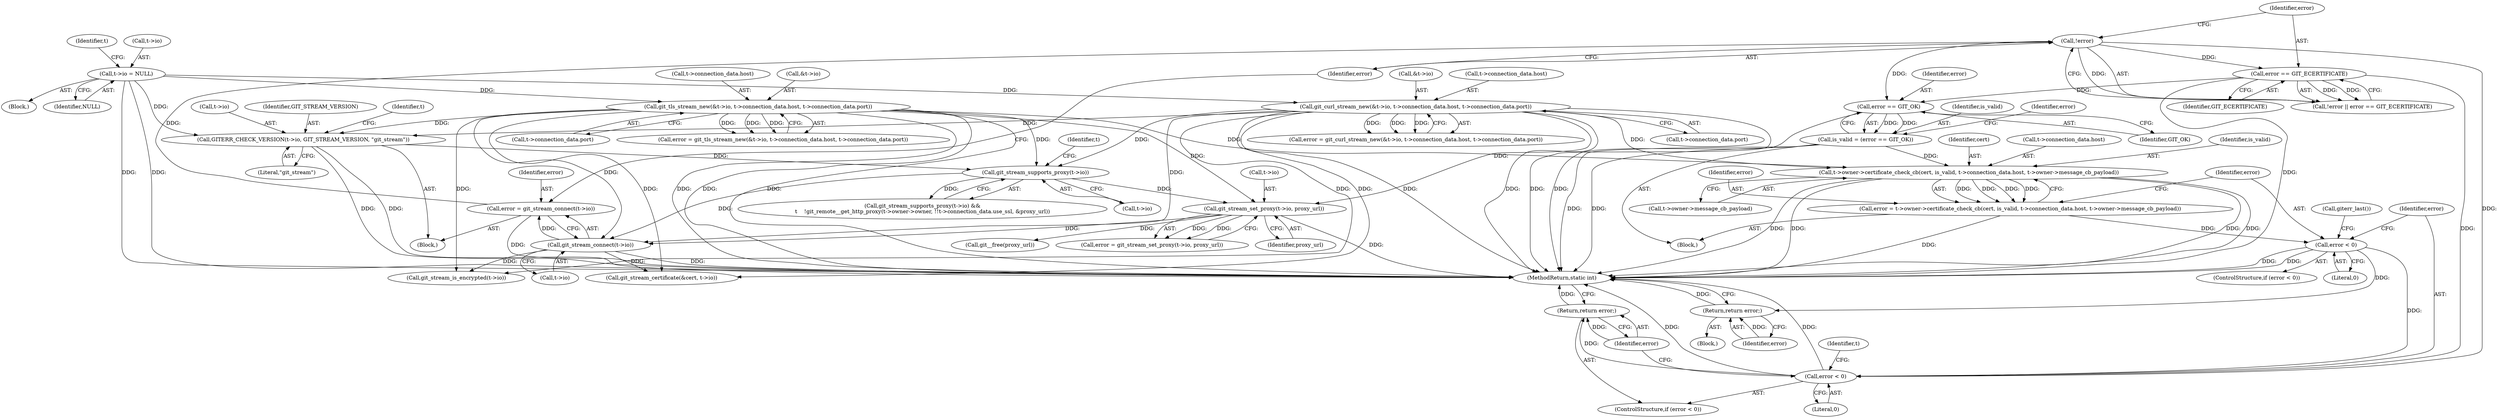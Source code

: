 digraph "0_libgit2_b5c6a1b407b7f8b952bded2789593b68b1876211@pointer" {
"1000287" [label="(Call,t->owner->certificate_check_cb(cert, is_valid, t->connection_data.host, t->owner->message_cb_payload))"];
"1000266" [label="(Call,is_valid = (error == GIT_OK))"];
"1000268" [label="(Call,error == GIT_OK)"];
"1000246" [label="(Call,!error)"];
"1000237" [label="(Call,error = git_stream_connect(t->io))"];
"1000239" [label="(Call,git_stream_connect(t->io))"];
"1000224" [label="(Call,git_stream_set_proxy(t->io, proxy_url))"];
"1000153" [label="(Call,git_tls_stream_new(&t->io, t->connection_data.host, t->connection_data.port))"];
"1000134" [label="(Call,t->io = NULL)"];
"1000172" [label="(Call,git_curl_stream_new(&t->io, t->connection_data.host, t->connection_data.port))"];
"1000201" [label="(Call,git_stream_supports_proxy(t->io))"];
"1000193" [label="(Call,GITERR_CHECK_VERSION(t->io, GIT_STREAM_VERSION, \"git_stream\"))"];
"1000248" [label="(Call,error == GIT_ECERTIFICATE)"];
"1000285" [label="(Call,error = t->owner->certificate_check_cb(cert, is_valid, t->connection_data.host, t->owner->message_cb_payload))"];
"1000301" [label="(Call,error < 0)"];
"1000311" [label="(Return,return error;)"];
"1000314" [label="(Call,error < 0)"];
"1000317" [label="(Return,return error;)"];
"1000288" [label="(Identifier,cert)"];
"1000222" [label="(Call,error = git_stream_set_proxy(t->io, proxy_url))"];
"1000263" [label="(Block,)"];
"1000200" [label="(Call,git_stream_supports_proxy(t->io) &&\n\t    !git_remote__get_http_proxy(t->owner->owner, !!t->connection_data.use_ssl, &proxy_url))"];
"1000312" [label="(Identifier,error)"];
"1000317" [label="(Return,return error;)"];
"1000194" [label="(Call,t->io)"];
"1000259" [label="(Call,git_stream_is_encrypted(t->io))"];
"1000153" [label="(Call,git_tls_stream_new(&t->io, t->connection_data.host, t->connection_data.port))"];
"1000245" [label="(Call,!error || error == GIT_ECERTIFICATE)"];
"1000135" [label="(Call,t->io)"];
"1000286" [label="(Identifier,error)"];
"1000228" [label="(Identifier,proxy_url)"];
"1000177" [label="(Call,t->connection_data.host)"];
"1000229" [label="(Call,git__free(proxy_url))"];
"1000163" [label="(Call,t->connection_data.port)"];
"1000198" [label="(Literal,\"git_stream\")"];
"1000311" [label="(Return,return error;)"];
"1000154" [label="(Call,&t->io)"];
"1000170" [label="(Call,error = git_curl_stream_new(&t->io, t->connection_data.host, t->connection_data.port))"];
"1000246" [label="(Call,!error)"];
"1000158" [label="(Call,t->connection_data.host)"];
"1000134" [label="(Call,t->io = NULL)"];
"1000249" [label="(Identifier,error)"];
"1000138" [label="(Identifier,NULL)"];
"1000201" [label="(Call,git_stream_supports_proxy(t->io))"];
"1000290" [label="(Call,t->connection_data.host)"];
"1000240" [label="(Call,t->io)"];
"1000270" [label="(Identifier,GIT_OK)"];
"1000224" [label="(Call,git_stream_set_proxy(t->io, proxy_url))"];
"1000239" [label="(Call,git_stream_connect(t->io))"];
"1000269" [label="(Identifier,error)"];
"1000151" [label="(Call,error = git_tls_stream_new(&t->io, t->connection_data.host, t->connection_data.port))"];
"1000313" [label="(ControlStructure,if (error < 0))"];
"1000287" [label="(Call,t->owner->certificate_check_cb(cert, is_valid, t->connection_data.host, t->owner->message_cb_payload))"];
"1000318" [label="(Identifier,error)"];
"1000326" [label="(MethodReturn,static int)"];
"1000307" [label="(Call,giterr_last())"];
"1000237" [label="(Call,error = git_stream_connect(t->io))"];
"1000247" [label="(Identifier,error)"];
"1000289" [label="(Identifier,is_valid)"];
"1000202" [label="(Call,t->io)"];
"1000315" [label="(Identifier,error)"];
"1000295" [label="(Call,t->owner->message_cb_payload)"];
"1000285" [label="(Call,error = t->owner->certificate_check_cb(cert, is_valid, t->connection_data.host, t->owner->message_cb_payload))"];
"1000238" [label="(Identifier,error)"];
"1000209" [label="(Identifier,t)"];
"1000197" [label="(Identifier,GIT_STREAM_VERSION)"];
"1000125" [label="(Block,)"];
"1000250" [label="(Identifier,GIT_ECERTIFICATE)"];
"1000301" [label="(Call,error < 0)"];
"1000248" [label="(Call,error == GIT_ECERTIFICATE)"];
"1000193" [label="(Call,GITERR_CHECK_VERSION(t->io, GIT_STREAM_VERSION, \"git_stream\"))"];
"1000173" [label="(Call,&t->io)"];
"1000102" [label="(Block,)"];
"1000182" [label="(Call,t->connection_data.port)"];
"1000172" [label="(Call,git_curl_stream_new(&t->io, t->connection_data.host, t->connection_data.port))"];
"1000300" [label="(ControlStructure,if (error < 0))"];
"1000304" [label="(Block,)"];
"1000316" [label="(Literal,0)"];
"1000268" [label="(Call,error == GIT_OK)"];
"1000267" [label="(Identifier,is_valid)"];
"1000275" [label="(Call,git_stream_certificate(&cert, t->io))"];
"1000302" [label="(Identifier,error)"];
"1000274" [label="(Identifier,error)"];
"1000203" [label="(Identifier,t)"];
"1000314" [label="(Call,error < 0)"];
"1000225" [label="(Call,t->io)"];
"1000141" [label="(Identifier,t)"];
"1000321" [label="(Identifier,t)"];
"1000303" [label="(Literal,0)"];
"1000266" [label="(Call,is_valid = (error == GIT_OK))"];
"1000287" -> "1000285"  [label="AST: "];
"1000287" -> "1000295"  [label="CFG: "];
"1000288" -> "1000287"  [label="AST: "];
"1000289" -> "1000287"  [label="AST: "];
"1000290" -> "1000287"  [label="AST: "];
"1000295" -> "1000287"  [label="AST: "];
"1000285" -> "1000287"  [label="CFG: "];
"1000287" -> "1000326"  [label="DDG: "];
"1000287" -> "1000326"  [label="DDG: "];
"1000287" -> "1000326"  [label="DDG: "];
"1000287" -> "1000326"  [label="DDG: "];
"1000287" -> "1000285"  [label="DDG: "];
"1000287" -> "1000285"  [label="DDG: "];
"1000287" -> "1000285"  [label="DDG: "];
"1000287" -> "1000285"  [label="DDG: "];
"1000266" -> "1000287"  [label="DDG: "];
"1000153" -> "1000287"  [label="DDG: "];
"1000172" -> "1000287"  [label="DDG: "];
"1000266" -> "1000263"  [label="AST: "];
"1000266" -> "1000268"  [label="CFG: "];
"1000267" -> "1000266"  [label="AST: "];
"1000268" -> "1000266"  [label="AST: "];
"1000274" -> "1000266"  [label="CFG: "];
"1000266" -> "1000326"  [label="DDG: "];
"1000266" -> "1000326"  [label="DDG: "];
"1000268" -> "1000266"  [label="DDG: "];
"1000268" -> "1000266"  [label="DDG: "];
"1000268" -> "1000270"  [label="CFG: "];
"1000269" -> "1000268"  [label="AST: "];
"1000270" -> "1000268"  [label="AST: "];
"1000268" -> "1000326"  [label="DDG: "];
"1000246" -> "1000268"  [label="DDG: "];
"1000248" -> "1000268"  [label="DDG: "];
"1000246" -> "1000245"  [label="AST: "];
"1000246" -> "1000247"  [label="CFG: "];
"1000247" -> "1000246"  [label="AST: "];
"1000249" -> "1000246"  [label="CFG: "];
"1000245" -> "1000246"  [label="CFG: "];
"1000246" -> "1000245"  [label="DDG: "];
"1000237" -> "1000246"  [label="DDG: "];
"1000246" -> "1000248"  [label="DDG: "];
"1000246" -> "1000314"  [label="DDG: "];
"1000237" -> "1000102"  [label="AST: "];
"1000237" -> "1000239"  [label="CFG: "];
"1000238" -> "1000237"  [label="AST: "];
"1000239" -> "1000237"  [label="AST: "];
"1000247" -> "1000237"  [label="CFG: "];
"1000237" -> "1000326"  [label="DDG: "];
"1000239" -> "1000237"  [label="DDG: "];
"1000239" -> "1000240"  [label="CFG: "];
"1000240" -> "1000239"  [label="AST: "];
"1000239" -> "1000326"  [label="DDG: "];
"1000224" -> "1000239"  [label="DDG: "];
"1000153" -> "1000239"  [label="DDG: "];
"1000172" -> "1000239"  [label="DDG: "];
"1000201" -> "1000239"  [label="DDG: "];
"1000239" -> "1000259"  [label="DDG: "];
"1000239" -> "1000275"  [label="DDG: "];
"1000224" -> "1000222"  [label="AST: "];
"1000224" -> "1000228"  [label="CFG: "];
"1000225" -> "1000224"  [label="AST: "];
"1000228" -> "1000224"  [label="AST: "];
"1000222" -> "1000224"  [label="CFG: "];
"1000224" -> "1000326"  [label="DDG: "];
"1000224" -> "1000222"  [label="DDG: "];
"1000224" -> "1000222"  [label="DDG: "];
"1000153" -> "1000224"  [label="DDG: "];
"1000172" -> "1000224"  [label="DDG: "];
"1000201" -> "1000224"  [label="DDG: "];
"1000224" -> "1000229"  [label="DDG: "];
"1000153" -> "1000151"  [label="AST: "];
"1000153" -> "1000163"  [label="CFG: "];
"1000154" -> "1000153"  [label="AST: "];
"1000158" -> "1000153"  [label="AST: "];
"1000163" -> "1000153"  [label="AST: "];
"1000151" -> "1000153"  [label="CFG: "];
"1000153" -> "1000326"  [label="DDG: "];
"1000153" -> "1000326"  [label="DDG: "];
"1000153" -> "1000326"  [label="DDG: "];
"1000153" -> "1000151"  [label="DDG: "];
"1000153" -> "1000151"  [label="DDG: "];
"1000153" -> "1000151"  [label="DDG: "];
"1000134" -> "1000153"  [label="DDG: "];
"1000153" -> "1000193"  [label="DDG: "];
"1000153" -> "1000201"  [label="DDG: "];
"1000153" -> "1000259"  [label="DDG: "];
"1000153" -> "1000275"  [label="DDG: "];
"1000134" -> "1000125"  [label="AST: "];
"1000134" -> "1000138"  [label="CFG: "];
"1000135" -> "1000134"  [label="AST: "];
"1000138" -> "1000134"  [label="AST: "];
"1000141" -> "1000134"  [label="CFG: "];
"1000134" -> "1000326"  [label="DDG: "];
"1000134" -> "1000326"  [label="DDG: "];
"1000134" -> "1000172"  [label="DDG: "];
"1000134" -> "1000193"  [label="DDG: "];
"1000172" -> "1000170"  [label="AST: "];
"1000172" -> "1000182"  [label="CFG: "];
"1000173" -> "1000172"  [label="AST: "];
"1000177" -> "1000172"  [label="AST: "];
"1000182" -> "1000172"  [label="AST: "];
"1000170" -> "1000172"  [label="CFG: "];
"1000172" -> "1000326"  [label="DDG: "];
"1000172" -> "1000326"  [label="DDG: "];
"1000172" -> "1000326"  [label="DDG: "];
"1000172" -> "1000170"  [label="DDG: "];
"1000172" -> "1000170"  [label="DDG: "];
"1000172" -> "1000170"  [label="DDG: "];
"1000172" -> "1000193"  [label="DDG: "];
"1000172" -> "1000201"  [label="DDG: "];
"1000172" -> "1000259"  [label="DDG: "];
"1000172" -> "1000275"  [label="DDG: "];
"1000201" -> "1000200"  [label="AST: "];
"1000201" -> "1000202"  [label="CFG: "];
"1000202" -> "1000201"  [label="AST: "];
"1000209" -> "1000201"  [label="CFG: "];
"1000200" -> "1000201"  [label="CFG: "];
"1000201" -> "1000200"  [label="DDG: "];
"1000193" -> "1000201"  [label="DDG: "];
"1000193" -> "1000102"  [label="AST: "];
"1000193" -> "1000198"  [label="CFG: "];
"1000194" -> "1000193"  [label="AST: "];
"1000197" -> "1000193"  [label="AST: "];
"1000198" -> "1000193"  [label="AST: "];
"1000203" -> "1000193"  [label="CFG: "];
"1000193" -> "1000326"  [label="DDG: "];
"1000193" -> "1000326"  [label="DDG: "];
"1000248" -> "1000245"  [label="AST: "];
"1000248" -> "1000250"  [label="CFG: "];
"1000249" -> "1000248"  [label="AST: "];
"1000250" -> "1000248"  [label="AST: "];
"1000245" -> "1000248"  [label="CFG: "];
"1000248" -> "1000326"  [label="DDG: "];
"1000248" -> "1000245"  [label="DDG: "];
"1000248" -> "1000245"  [label="DDG: "];
"1000248" -> "1000314"  [label="DDG: "];
"1000285" -> "1000263"  [label="AST: "];
"1000286" -> "1000285"  [label="AST: "];
"1000302" -> "1000285"  [label="CFG: "];
"1000285" -> "1000326"  [label="DDG: "];
"1000285" -> "1000301"  [label="DDG: "];
"1000301" -> "1000300"  [label="AST: "];
"1000301" -> "1000303"  [label="CFG: "];
"1000302" -> "1000301"  [label="AST: "];
"1000303" -> "1000301"  [label="AST: "];
"1000307" -> "1000301"  [label="CFG: "];
"1000315" -> "1000301"  [label="CFG: "];
"1000301" -> "1000326"  [label="DDG: "];
"1000301" -> "1000326"  [label="DDG: "];
"1000301" -> "1000311"  [label="DDG: "];
"1000301" -> "1000314"  [label="DDG: "];
"1000311" -> "1000304"  [label="AST: "];
"1000311" -> "1000312"  [label="CFG: "];
"1000312" -> "1000311"  [label="AST: "];
"1000326" -> "1000311"  [label="CFG: "];
"1000311" -> "1000326"  [label="DDG: "];
"1000312" -> "1000311"  [label="DDG: "];
"1000314" -> "1000313"  [label="AST: "];
"1000314" -> "1000316"  [label="CFG: "];
"1000315" -> "1000314"  [label="AST: "];
"1000316" -> "1000314"  [label="AST: "];
"1000318" -> "1000314"  [label="CFG: "];
"1000321" -> "1000314"  [label="CFG: "];
"1000314" -> "1000326"  [label="DDG: "];
"1000314" -> "1000326"  [label="DDG: "];
"1000314" -> "1000317"  [label="DDG: "];
"1000317" -> "1000313"  [label="AST: "];
"1000317" -> "1000318"  [label="CFG: "];
"1000318" -> "1000317"  [label="AST: "];
"1000326" -> "1000317"  [label="CFG: "];
"1000317" -> "1000326"  [label="DDG: "];
"1000318" -> "1000317"  [label="DDG: "];
}
